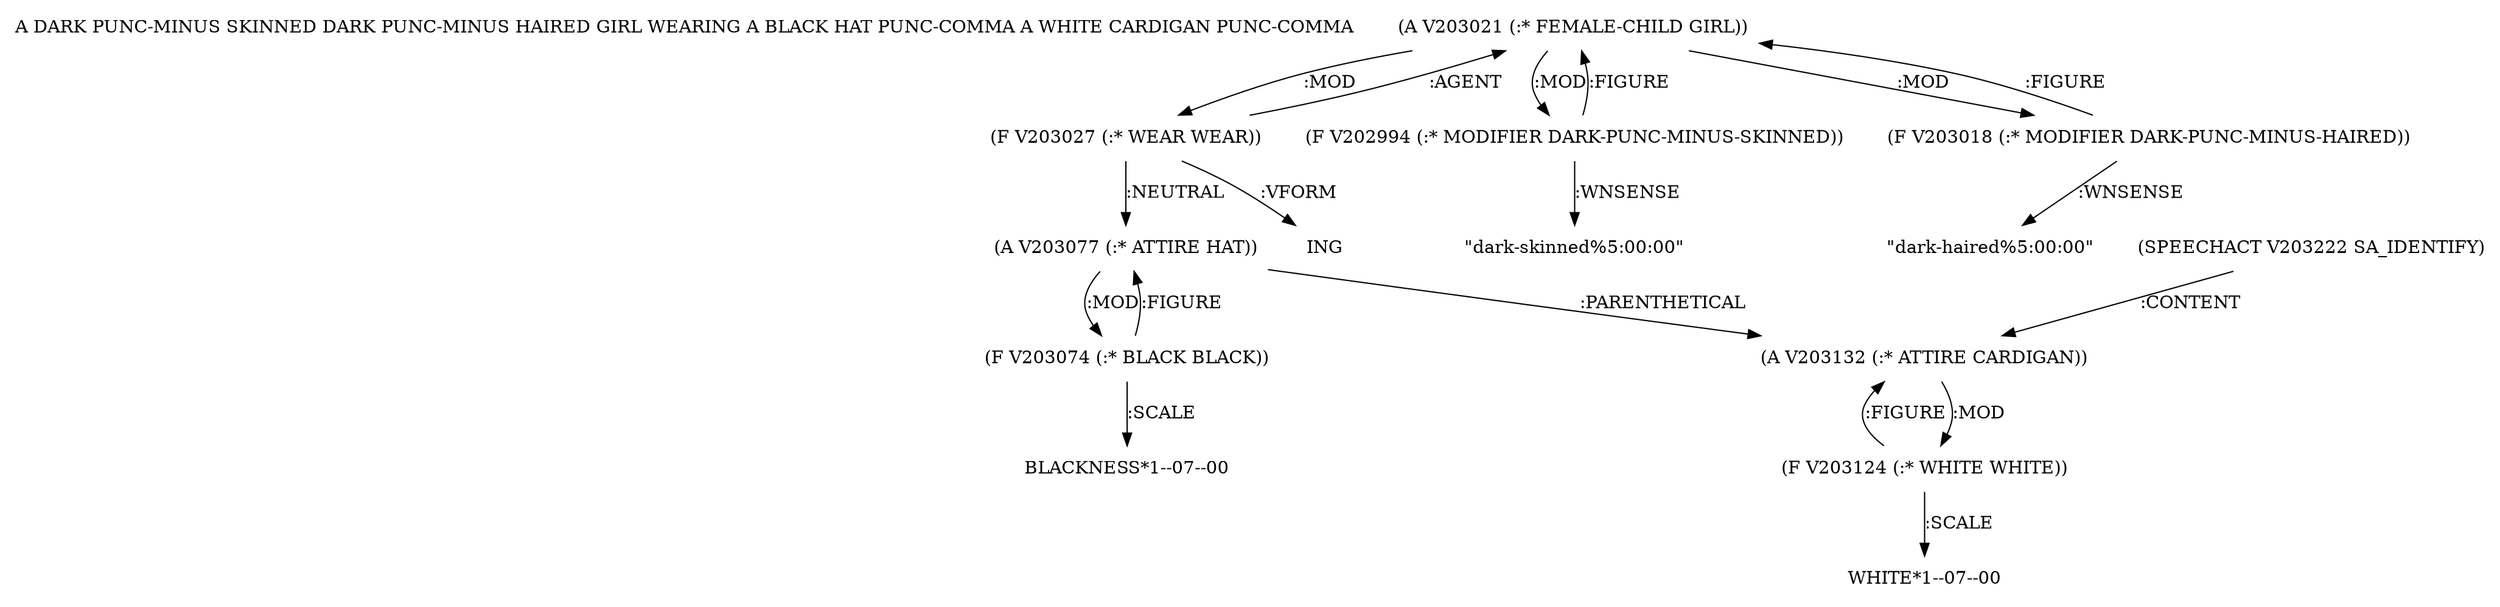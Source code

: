 digraph Terms {
  node [shape=none]
  "A DARK PUNC-MINUS SKINNED DARK PUNC-MINUS HAIRED GIRL WEARING A BLACK HAT PUNC-COMMA A WHITE CARDIGAN PUNC-COMMA"
  "V203021" [label="(A V203021 (:* FEMALE-CHILD GIRL))"]
  "V203021" -> "V203027" [label=":MOD"]
  "V203021" -> "V202994" [label=":MOD"]
  "V203021" -> "V203018" [label=":MOD"]
  "V202994" [label="(F V202994 (:* MODIFIER DARK-PUNC-MINUS-SKINNED))"]
  "V202994" -> "V203021" [label=":FIGURE"]
  "V202994" -> "NT212102" [label=":WNSENSE"]
  "NT212102" [label="\"dark-skinned%5:00:00\""]
  "V203018" [label="(F V203018 (:* MODIFIER DARK-PUNC-MINUS-HAIRED))"]
  "V203018" -> "V203021" [label=":FIGURE"]
  "V203018" -> "NT212103" [label=":WNSENSE"]
  "NT212103" [label="\"dark-haired%5:00:00\""]
  "V203027" [label="(F V203027 (:* WEAR WEAR))"]
  "V203027" -> "V203021" [label=":AGENT"]
  "V203027" -> "V203077" [label=":NEUTRAL"]
  "V203027" -> "NT212104" [label=":VFORM"]
  "NT212104" [label="ING"]
  "V203077" [label="(A V203077 (:* ATTIRE HAT))"]
  "V203077" -> "V203132" [label=":PARENTHETICAL"]
  "V203077" -> "V203074" [label=":MOD"]
  "V203074" [label="(F V203074 (:* BLACK BLACK))"]
  "V203074" -> "V203077" [label=":FIGURE"]
  "V203074" -> "NT212105" [label=":SCALE"]
  "NT212105" [label="BLACKNESS*1--07--00"]
  "V203222" [label="(SPEECHACT V203222 SA_IDENTIFY)"]
  "V203222" -> "V203132" [label=":CONTENT"]
  "V203132" [label="(A V203132 (:* ATTIRE CARDIGAN))"]
  "V203132" -> "V203124" [label=":MOD"]
  "V203124" [label="(F V203124 (:* WHITE WHITE))"]
  "V203124" -> "V203132" [label=":FIGURE"]
  "V203124" -> "NT212106" [label=":SCALE"]
  "NT212106" [label="WHITE*1--07--00"]
}
